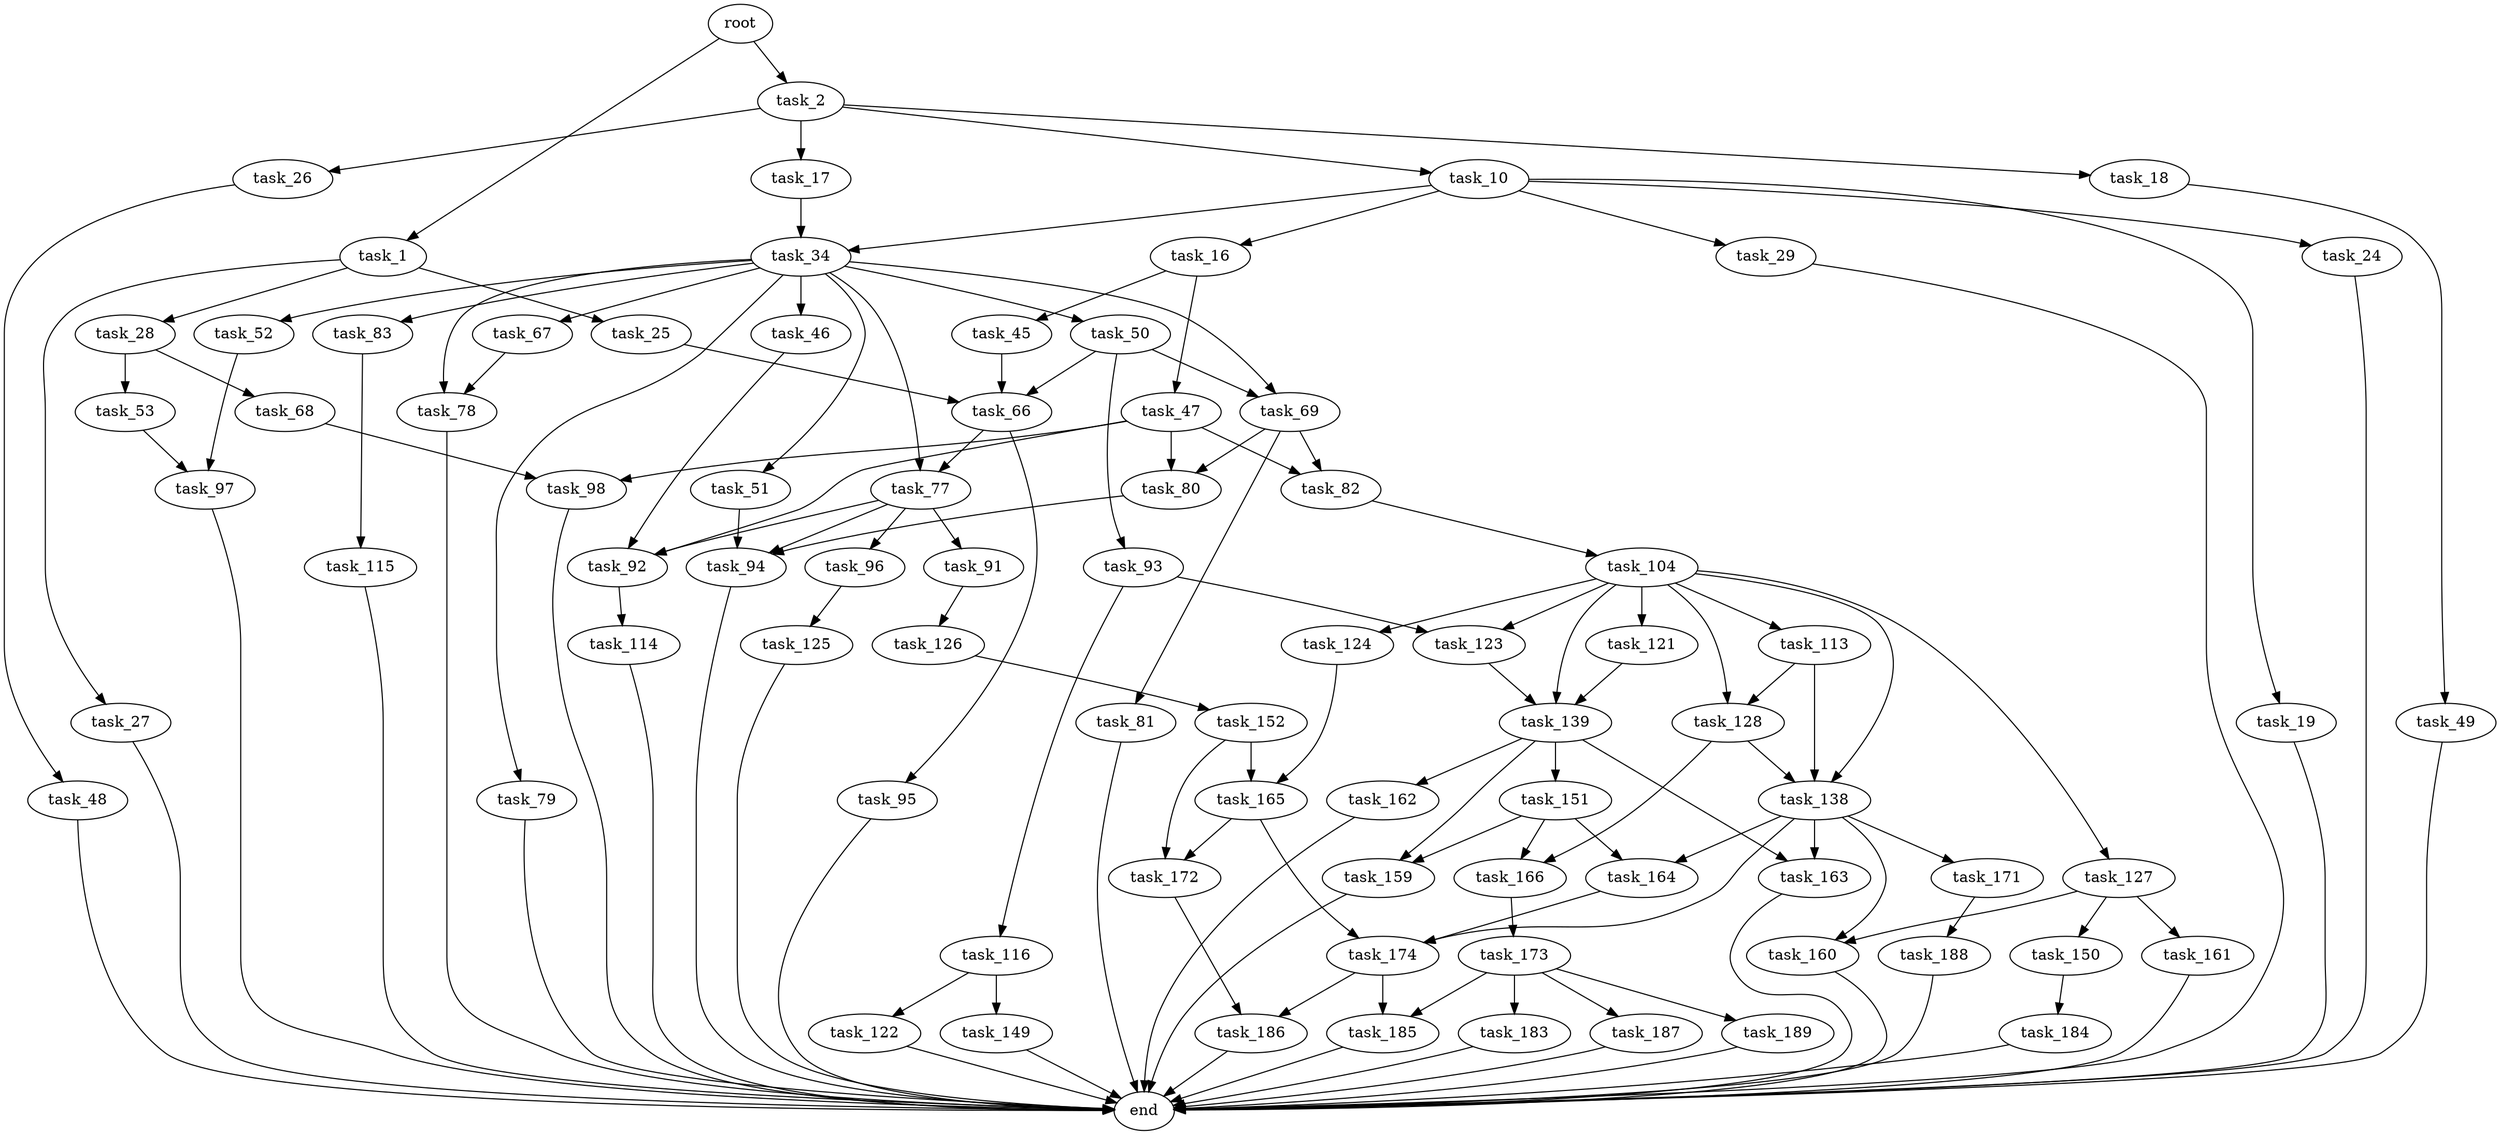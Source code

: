 digraph G {
  root [size="0.000000"];
  task_1 [size="39017587225.000000"];
  task_2 [size="21463782046.000000"];
  task_25 [size="447387653908.000000"];
  task_27 [size="36493636646.000000"];
  task_28 [size="16652348171.000000"];
  task_10 [size="8589934592.000000"];
  task_17 [size="10683063258.000000"];
  task_18 [size="7374322765.000000"];
  task_26 [size="7482233769.000000"];
  task_16 [size="2019175338.000000"];
  task_19 [size="6428172157.000000"];
  task_24 [size="28991029248.000000"];
  task_29 [size="158204999705.000000"];
  task_34 [size="128533489532.000000"];
  task_45 [size="8589934592.000000"];
  task_47 [size="368293445632.000000"];
  task_49 [size="3718830292.000000"];
  end [size="0.000000"];
  task_66 [size="16817831568.000000"];
  task_48 [size="231928233984.000000"];
  task_53 [size="368293445632.000000"];
  task_68 [size="4298497055.000000"];
  task_46 [size="68719476736.000000"];
  task_50 [size="48032411247.000000"];
  task_51 [size="432531289331.000000"];
  task_52 [size="33803547559.000000"];
  task_67 [size="1073741824000.000000"];
  task_69 [size="368293445632.000000"];
  task_77 [size="109078358280.000000"];
  task_78 [size="109513403710.000000"];
  task_79 [size="130903021080.000000"];
  task_83 [size="1889625655.000000"];
  task_92 [size="9832191933.000000"];
  task_80 [size="134217728000.000000"];
  task_82 [size="18057568214.000000"];
  task_98 [size="538371511796.000000"];
  task_93 [size="262755470252.000000"];
  task_94 [size="68719476736.000000"];
  task_97 [size="29772932704.000000"];
  task_95 [size="45110944038.000000"];
  task_81 [size="24182527103.000000"];
  task_91 [size="68719476736.000000"];
  task_96 [size="549755813888.000000"];
  task_104 [size="466748280433.000000"];
  task_115 [size="4438598370.000000"];
  task_126 [size="338082502316.000000"];
  task_114 [size="134056890012.000000"];
  task_116 [size="28991029248.000000"];
  task_123 [size="24766536570.000000"];
  task_125 [size="25707022784.000000"];
  task_113 [size="134217728000.000000"];
  task_121 [size="32733083620.000000"];
  task_124 [size="90627674454.000000"];
  task_127 [size="382910688168.000000"];
  task_128 [size="30616248668.000000"];
  task_138 [size="368293445632.000000"];
  task_139 [size="62563701149.000000"];
  task_122 [size="189192393886.000000"];
  task_149 [size="37322825319.000000"];
  task_165 [size="28991029248.000000"];
  task_152 [size="782757789696.000000"];
  task_150 [size="28026907388.000000"];
  task_160 [size="1201368882.000000"];
  task_161 [size="1128197813.000000"];
  task_166 [size="231928233984.000000"];
  task_163 [size="100052874684.000000"];
  task_164 [size="28991029248.000000"];
  task_171 [size="28991029248.000000"];
  task_174 [size="4574200114.000000"];
  task_151 [size="134217728000.000000"];
  task_159 [size="68719476736.000000"];
  task_162 [size="782757789696.000000"];
  task_184 [size="675701677.000000"];
  task_172 [size="38911643225.000000"];
  task_173 [size="35703863210.000000"];
  task_188 [size="231928233984.000000"];
  task_186 [size="368293445632.000000"];
  task_183 [size="231928233984.000000"];
  task_185 [size="9263159264.000000"];
  task_187 [size="368293445632.000000"];
  task_189 [size="248699658428.000000"];

  root -> task_1 [size="1.000000"];
  root -> task_2 [size="1.000000"];
  task_1 -> task_25 [size="838860800.000000"];
  task_1 -> task_27 [size="838860800.000000"];
  task_1 -> task_28 [size="838860800.000000"];
  task_2 -> task_10 [size="411041792.000000"];
  task_2 -> task_17 [size="411041792.000000"];
  task_2 -> task_18 [size="411041792.000000"];
  task_2 -> task_26 [size="411041792.000000"];
  task_25 -> task_66 [size="536870912.000000"];
  task_27 -> end [size="1.000000"];
  task_28 -> task_53 [size="75497472.000000"];
  task_28 -> task_68 [size="75497472.000000"];
  task_10 -> task_16 [size="33554432.000000"];
  task_10 -> task_19 [size="33554432.000000"];
  task_10 -> task_24 [size="33554432.000000"];
  task_10 -> task_29 [size="33554432.000000"];
  task_10 -> task_34 [size="33554432.000000"];
  task_17 -> task_34 [size="209715200.000000"];
  task_18 -> task_49 [size="209715200.000000"];
  task_26 -> task_48 [size="838860800.000000"];
  task_16 -> task_45 [size="33554432.000000"];
  task_16 -> task_47 [size="33554432.000000"];
  task_19 -> end [size="1.000000"];
  task_24 -> end [size="1.000000"];
  task_29 -> end [size="1.000000"];
  task_34 -> task_46 [size="301989888.000000"];
  task_34 -> task_50 [size="301989888.000000"];
  task_34 -> task_51 [size="301989888.000000"];
  task_34 -> task_52 [size="301989888.000000"];
  task_34 -> task_67 [size="301989888.000000"];
  task_34 -> task_69 [size="301989888.000000"];
  task_34 -> task_77 [size="301989888.000000"];
  task_34 -> task_78 [size="301989888.000000"];
  task_34 -> task_79 [size="301989888.000000"];
  task_34 -> task_83 [size="301989888.000000"];
  task_45 -> task_66 [size="33554432.000000"];
  task_47 -> task_80 [size="411041792.000000"];
  task_47 -> task_82 [size="411041792.000000"];
  task_47 -> task_92 [size="411041792.000000"];
  task_47 -> task_98 [size="411041792.000000"];
  task_49 -> end [size="1.000000"];
  task_66 -> task_77 [size="679477248.000000"];
  task_66 -> task_95 [size="679477248.000000"];
  task_48 -> end [size="1.000000"];
  task_53 -> task_97 [size="411041792.000000"];
  task_68 -> task_98 [size="411041792.000000"];
  task_46 -> task_92 [size="134217728.000000"];
  task_50 -> task_66 [size="838860800.000000"];
  task_50 -> task_69 [size="838860800.000000"];
  task_50 -> task_93 [size="838860800.000000"];
  task_51 -> task_94 [size="411041792.000000"];
  task_52 -> task_97 [size="838860800.000000"];
  task_67 -> task_78 [size="838860800.000000"];
  task_69 -> task_80 [size="411041792.000000"];
  task_69 -> task_81 [size="411041792.000000"];
  task_69 -> task_82 [size="411041792.000000"];
  task_77 -> task_91 [size="134217728.000000"];
  task_77 -> task_92 [size="134217728.000000"];
  task_77 -> task_94 [size="134217728.000000"];
  task_77 -> task_96 [size="134217728.000000"];
  task_78 -> end [size="1.000000"];
  task_79 -> end [size="1.000000"];
  task_83 -> task_115 [size="75497472.000000"];
  task_92 -> task_114 [size="33554432.000000"];
  task_80 -> task_94 [size="209715200.000000"];
  task_82 -> task_104 [size="75497472.000000"];
  task_98 -> end [size="1.000000"];
  task_93 -> task_116 [size="838860800.000000"];
  task_93 -> task_123 [size="838860800.000000"];
  task_94 -> end [size="1.000000"];
  task_97 -> end [size="1.000000"];
  task_95 -> end [size="1.000000"];
  task_81 -> end [size="1.000000"];
  task_91 -> task_126 [size="134217728.000000"];
  task_96 -> task_125 [size="536870912.000000"];
  task_104 -> task_113 [size="411041792.000000"];
  task_104 -> task_121 [size="411041792.000000"];
  task_104 -> task_123 [size="411041792.000000"];
  task_104 -> task_124 [size="411041792.000000"];
  task_104 -> task_127 [size="411041792.000000"];
  task_104 -> task_128 [size="411041792.000000"];
  task_104 -> task_138 [size="411041792.000000"];
  task_104 -> task_139 [size="411041792.000000"];
  task_115 -> end [size="1.000000"];
  task_126 -> task_152 [size="536870912.000000"];
  task_114 -> end [size="1.000000"];
  task_116 -> task_122 [size="75497472.000000"];
  task_116 -> task_149 [size="75497472.000000"];
  task_123 -> task_139 [size="411041792.000000"];
  task_125 -> end [size="1.000000"];
  task_113 -> task_128 [size="209715200.000000"];
  task_113 -> task_138 [size="209715200.000000"];
  task_121 -> task_139 [size="33554432.000000"];
  task_124 -> task_165 [size="75497472.000000"];
  task_127 -> task_150 [size="411041792.000000"];
  task_127 -> task_160 [size="411041792.000000"];
  task_127 -> task_161 [size="411041792.000000"];
  task_128 -> task_138 [size="33554432.000000"];
  task_128 -> task_166 [size="33554432.000000"];
  task_138 -> task_160 [size="411041792.000000"];
  task_138 -> task_163 [size="411041792.000000"];
  task_138 -> task_164 [size="411041792.000000"];
  task_138 -> task_171 [size="411041792.000000"];
  task_138 -> task_174 [size="411041792.000000"];
  task_139 -> task_151 [size="75497472.000000"];
  task_139 -> task_159 [size="75497472.000000"];
  task_139 -> task_162 [size="75497472.000000"];
  task_139 -> task_163 [size="75497472.000000"];
  task_122 -> end [size="1.000000"];
  task_149 -> end [size="1.000000"];
  task_165 -> task_172 [size="75497472.000000"];
  task_165 -> task_174 [size="75497472.000000"];
  task_152 -> task_165 [size="679477248.000000"];
  task_152 -> task_172 [size="679477248.000000"];
  task_150 -> task_184 [size="536870912.000000"];
  task_160 -> end [size="1.000000"];
  task_161 -> end [size="1.000000"];
  task_166 -> task_173 [size="301989888.000000"];
  task_163 -> end [size="1.000000"];
  task_164 -> task_174 [size="75497472.000000"];
  task_171 -> task_188 [size="75497472.000000"];
  task_174 -> task_185 [size="75497472.000000"];
  task_174 -> task_186 [size="75497472.000000"];
  task_151 -> task_159 [size="209715200.000000"];
  task_151 -> task_164 [size="209715200.000000"];
  task_151 -> task_166 [size="209715200.000000"];
  task_159 -> end [size="1.000000"];
  task_162 -> end [size="1.000000"];
  task_184 -> end [size="1.000000"];
  task_172 -> task_186 [size="679477248.000000"];
  task_173 -> task_183 [size="679477248.000000"];
  task_173 -> task_185 [size="679477248.000000"];
  task_173 -> task_187 [size="679477248.000000"];
  task_173 -> task_189 [size="679477248.000000"];
  task_188 -> end [size="1.000000"];
  task_186 -> end [size="1.000000"];
  task_183 -> end [size="1.000000"];
  task_185 -> end [size="1.000000"];
  task_187 -> end [size="1.000000"];
  task_189 -> end [size="1.000000"];
}
